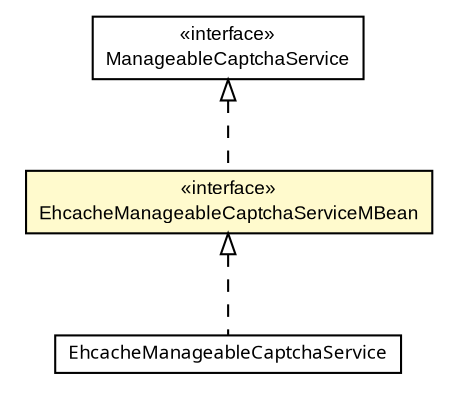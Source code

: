 #!/usr/local/bin/dot
#
# Class diagram 
# Generated by UmlGraph version 4.6 (http://www.spinellis.gr/sw/umlgraph)
#

digraph G {
	edge [fontname="arial",fontsize=10,labelfontname="arial",labelfontsize=10];
	node [fontname="arial",fontsize=10,shape=plaintext];
	// com.octo.captcha.service.EhcacheManageableCaptchaServiceMBean
	c62 [label=<<table border="0" cellborder="1" cellspacing="0" cellpadding="2" port="p" bgcolor="lemonChiffon" href="./EhcacheManageableCaptchaServiceMBean.html">
		<tr><td><table border="0" cellspacing="0" cellpadding="1">
			<tr><td> &laquo;interface&raquo; </td></tr>
			<tr><td> EhcacheManageableCaptchaServiceMBean </td></tr>
		</table></td></tr>
		</table>>, fontname="arial", fontcolor="black", fontsize=9.0];
	// com.octo.captcha.service.EhcacheManageableCaptchaService
	c63 [label=<<table border="0" cellborder="1" cellspacing="0" cellpadding="2" port="p" href="./EhcacheManageableCaptchaService.html">
		<tr><td><table border="0" cellspacing="0" cellpadding="1">
			<tr><td><font face="ariali"> EhcacheManageableCaptchaService </font></td></tr>
		</table></td></tr>
		</table>>, fontname="arial", fontcolor="black", fontsize=9.0];
	//com.octo.captcha.service.EhcacheManageableCaptchaServiceMBean implements com.octo.captcha.service.ManageableCaptchaService
	c68:p -> c62:p [dir=back,arrowtail=empty,style=dashed];
	//com.octo.captcha.service.EhcacheManageableCaptchaService implements com.octo.captcha.service.EhcacheManageableCaptchaServiceMBean
	c62:p -> c63:p [dir=back,arrowtail=empty,style=dashed];
	// com.octo.captcha.service.ManageableCaptchaService
	c68 [label=<<table border="0" cellborder="1" cellspacing="0" cellpadding="2" port="p" href="http://java.sun.com/j2se/1.4.2/docs/api/com/octo/captcha/service/ManageableCaptchaService.html">
		<tr><td><table border="0" cellspacing="0" cellpadding="1">
			<tr><td> &laquo;interface&raquo; </td></tr>
			<tr><td> ManageableCaptchaService </td></tr>
		</table></td></tr>
		</table>>, fontname="arial", fontcolor="black", fontsize=9.0];
}

